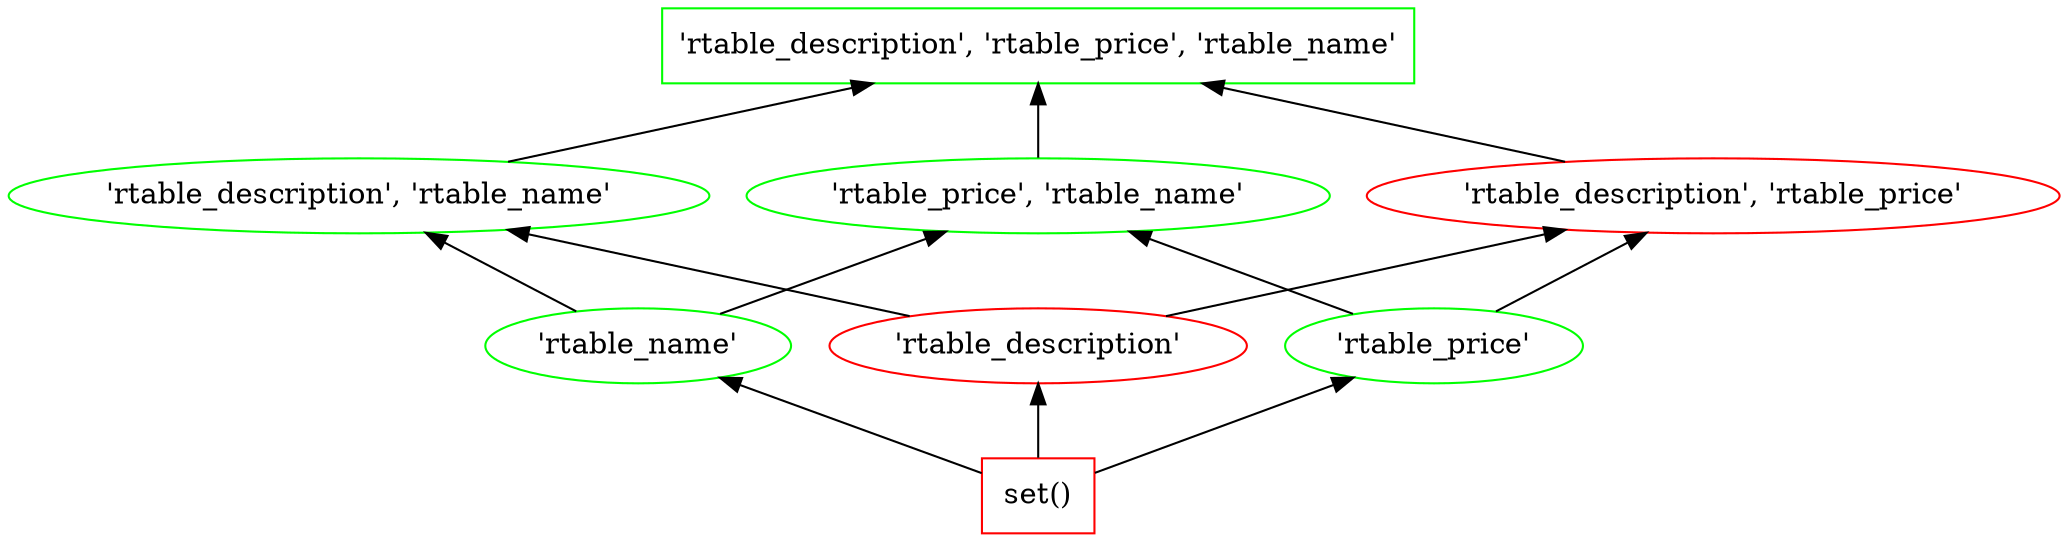 digraph G {
splines="line"
rankdir=BT
"'rtable_description', 'rtable_price', 'rtable_name'" [shape=box];
"set()" [shape=box];
"set()" [color=red];
"set()" -> "'rtable_name'";
"set()" -> "'rtable_description'";
"set()" -> "'rtable_price'";
"'rtable_name'" [color=green];
"'rtable_name'" -> "'rtable_description', 'rtable_name'";
"'rtable_name'" -> "'rtable_price', 'rtable_name'";
"'rtable_description'" [color=red];
"'rtable_description'" -> "'rtable_description', 'rtable_name'";
"'rtable_description'" -> "'rtable_description', 'rtable_price'";
"'rtable_price'" [color=green];
"'rtable_price'" -> "'rtable_price', 'rtable_name'";
"'rtable_price'" -> "'rtable_description', 'rtable_price'";
"'rtable_description', 'rtable_name'" [color=green];
"'rtable_description', 'rtable_name'" -> "'rtable_description', 'rtable_price', 'rtable_name'";
"'rtable_price', 'rtable_name'" [color=green];
"'rtable_price', 'rtable_name'" -> "'rtable_description', 'rtable_price', 'rtable_name'";
"'rtable_description', 'rtable_price'" [color=red];
"'rtable_description', 'rtable_price'" -> "'rtable_description', 'rtable_price', 'rtable_name'";
"'rtable_description', 'rtable_price', 'rtable_name'" [color=green];
}